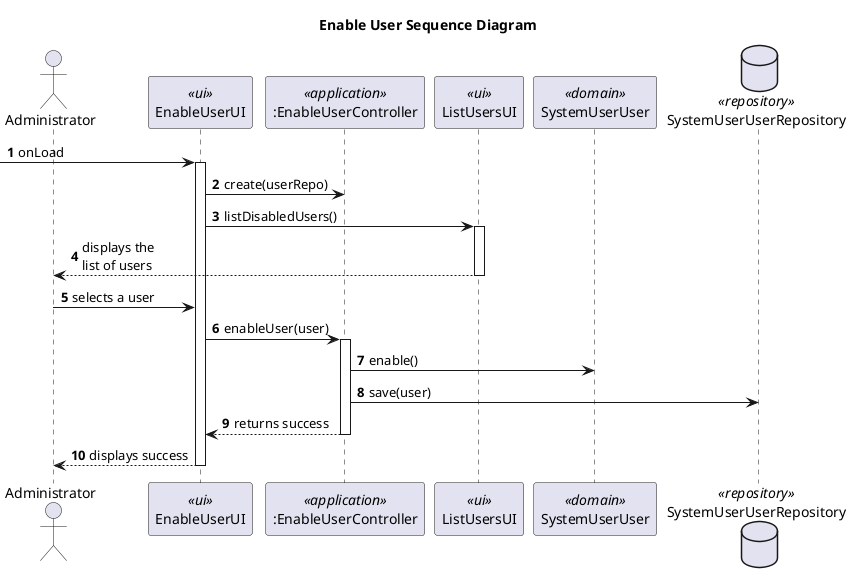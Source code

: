 @startuml

title Enable User Sequence Diagram

autonumber
actor Administrator as ADM
participant "EnableUserUI" as UI <<ui>>
participant ":EnableUserController" as CTRL <<application>>
participant "ListUsersUI" as LUI <<ui>>
participant "SystemUserUser" as EU <<domain>>
database "SystemUserUserRepository" as REPO <<repository>>


-> UI : onLoad
activate UI
UI -> CTRL : create(userRepo)
UI -> LUI: listDisabledUsers()
activate LUI
LUI --> ADM : displays the \nlist of users
deactivate LUI
ADM -> UI : selects a user
UI -> CTRL : enableUser(user)
activate CTRL
CTRL -> EU : enable()
CTRL -> REPO : save(user)
CTRL --> UI : returns success
deactivate CTRL
UI --> ADM : displays success
deactivate UI


@enduml
